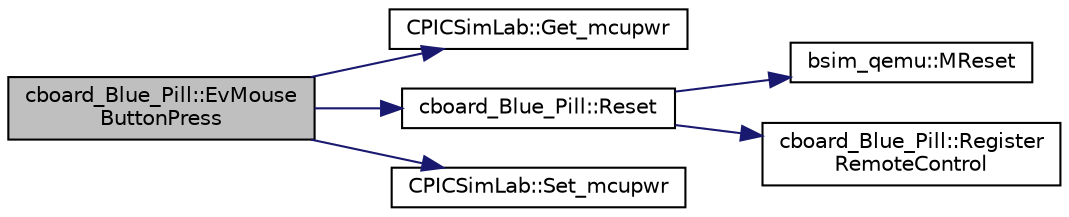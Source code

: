 digraph "cboard_Blue_Pill::EvMouseButtonPress"
{
 // LATEX_PDF_SIZE
  edge [fontname="Helvetica",fontsize="10",labelfontname="Helvetica",labelfontsize="10"];
  node [fontname="Helvetica",fontsize="10",shape=record];
  rankdir="LR";
  Node1 [label="cboard_Blue_Pill::EvMouse\lButtonPress",height=0.2,width=0.4,color="black", fillcolor="grey75", style="filled", fontcolor="black",tooltip="Event on the board."];
  Node1 -> Node2 [color="midnightblue",fontsize="10",style="solid",fontname="Helvetica"];
  Node2 [label="CPICSimLab::Get_mcupwr",height=0.2,width=0.4,color="black", fillcolor="white", style="filled",URL="$class_c_p_i_c_sim_lab.html#aac9970694b88fb7fae9f99fb3d3a5403",tooltip="Return actual power status of microcontroller ON/OFF."];
  Node1 -> Node3 [color="midnightblue",fontsize="10",style="solid",fontname="Helvetica"];
  Node3 [label="cboard_Blue_Pill::Reset",height=0.2,width=0.4,color="black", fillcolor="white", style="filled",URL="$classcboard___blue___pill.html#ab430008e07eb59b30789d04e60518855",tooltip="Reset board status."];
  Node3 -> Node4 [color="midnightblue",fontsize="10",style="solid",fontname="Helvetica"];
  Node4 [label="bsim_qemu::MReset",height=0.2,width=0.4,color="black", fillcolor="white", style="filled",URL="$classbsim__qemu.html#a86a86757771ece014bf6f526d796cc35",tooltip="board microcontroller reset"];
  Node3 -> Node5 [color="midnightblue",fontsize="10",style="solid",fontname="Helvetica"];
  Node5 [label="cboard_Blue_Pill::Register\lRemoteControl",height=0.2,width=0.4,color="black", fillcolor="white", style="filled",URL="$classcboard___blue___pill.html#a963eba64736781d977fe0733e5cdbd91",tooltip="Register remote control variables."];
  Node1 -> Node6 [color="midnightblue",fontsize="10",style="solid",fontname="Helvetica"];
  Node6 [label="CPICSimLab::Set_mcupwr",height=0.2,width=0.4,color="black", fillcolor="white", style="filled",URL="$class_c_p_i_c_sim_lab.html#a3d48a79d4835b85f63ff31b2d30a2c7e",tooltip="Set the power status of microcontroller ON/OFF."];
}
